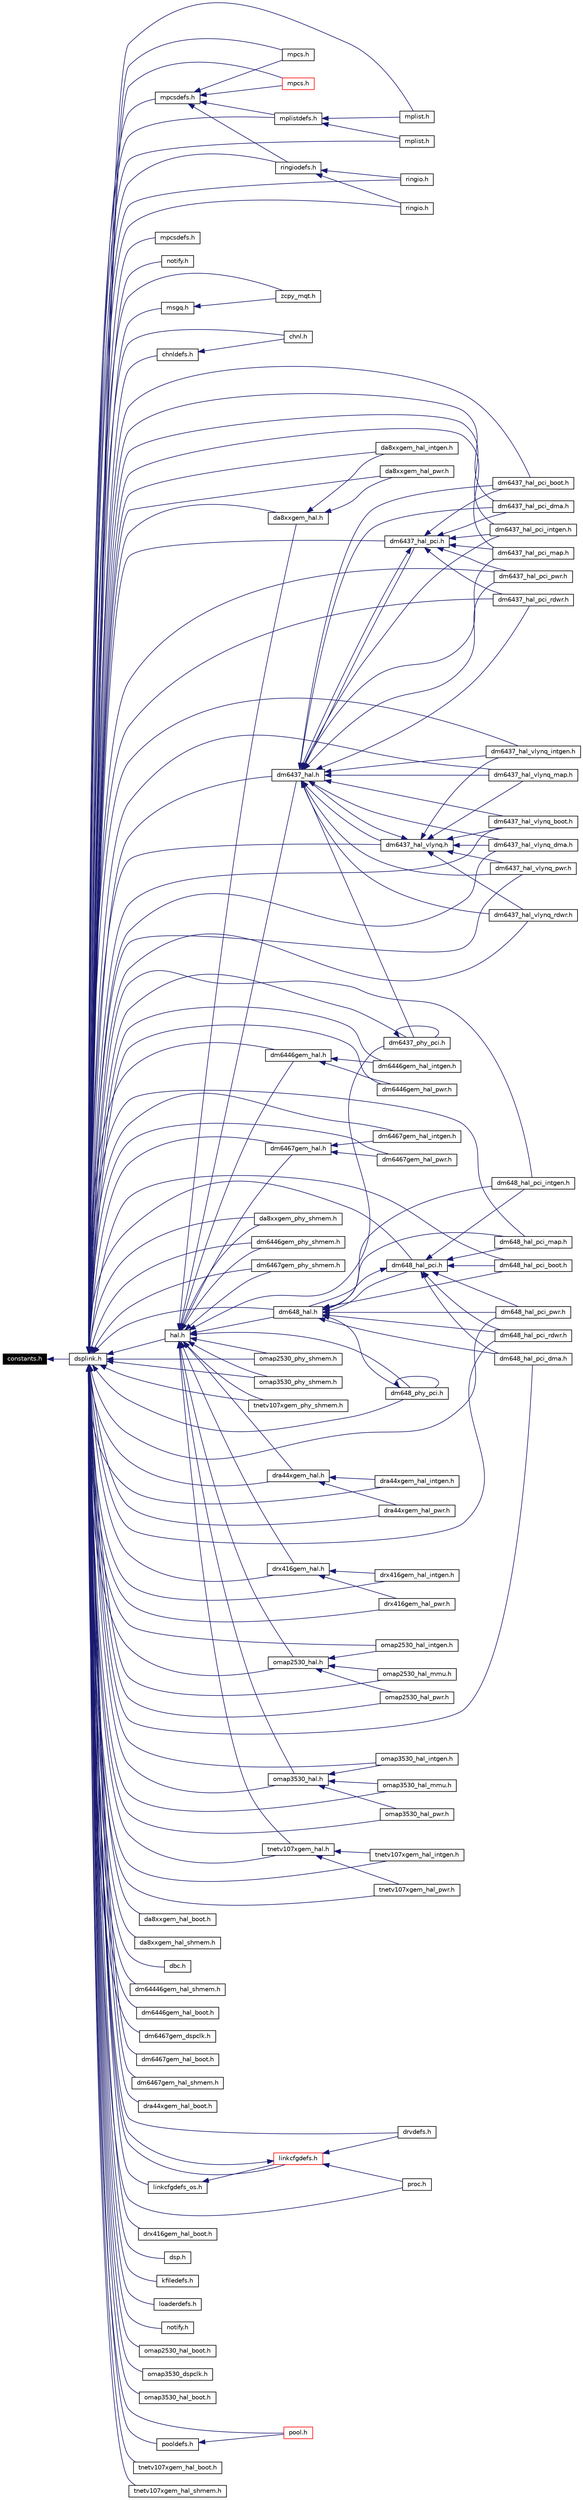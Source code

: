 digraph G
{
  edge [fontname="Helvetica",fontsize=10,labelfontname="Helvetica",labelfontsize=10];
  node [fontname="Helvetica",fontsize=10,shape=record];
  rankdir=LR;
  Node1 [label="constants.h",height=0.2,width=0.4,color="white", fillcolor="black", style="filled" fontcolor="white"];
  Node1 -> Node2 [dir=back,color="midnightblue",fontsize=10,style="solid",fontname="Helvetica"];
  Node2 [label="dsplink.h",height=0.2,width=0.4,color="black", fillcolor="white", style="filled",URL="$gpp_2inc_2dsplink_8h.html"];
  Node2 -> Node3 [dir=back,color="midnightblue",fontsize=10,style="solid",fontname="Helvetica"];
  Node3 [label="mpcs.h",height=0.2,width=0.4,color="black", fillcolor="white", style="filled",URL="$dsp_2inc_2mpcs_8h.html"];
  Node2 -> Node4 [dir=back,color="midnightblue",fontsize=10,style="solid",fontname="Helvetica"];
  Node4 [label="mpcsdefs.h",height=0.2,width=0.4,color="black", fillcolor="white", style="filled",URL="$dsp_2inc_2mpcsdefs_8h.html"];
  Node2 -> Node5 [dir=back,color="midnightblue",fontsize=10,style="solid",fontname="Helvetica"];
  Node5 [label="mplist.h",height=0.2,width=0.4,color="black", fillcolor="white", style="filled",URL="$dsp_2inc_2mplist_8h.html"];
  Node2 -> Node6 [dir=back,color="midnightblue",fontsize=10,style="solid",fontname="Helvetica"];
  Node6 [label="notify.h",height=0.2,width=0.4,color="black", fillcolor="white", style="filled",URL="$dsp_2inc_2notify_8h.html"];
  Node2 -> Node7 [dir=back,color="midnightblue",fontsize=10,style="solid",fontname="Helvetica"];
  Node7 [label="ringio.h",height=0.2,width=0.4,color="black", fillcolor="white", style="filled",URL="$dsp_2inc_2ringio_8h.html"];
  Node2 -> Node8 [dir=back,color="midnightblue",fontsize=10,style="solid",fontname="Helvetica"];
  Node8 [label="zcpy_mqt.h",height=0.2,width=0.4,color="black", fillcolor="white", style="filled",URL="$zcpy__mqt_8h.html"];
  Node2 -> Node9 [dir=back,color="midnightblue",fontsize=10,style="solid",fontname="Helvetica"];
  Node9 [label="chnl.h",height=0.2,width=0.4,color="black", fillcolor="white", style="filled",URL="$chnl_8h.html"];
  Node2 -> Node10 [dir=back,color="midnightblue",fontsize=10,style="solid",fontname="Helvetica"];
  Node10 [label="chnldefs.h",height=0.2,width=0.4,color="black", fillcolor="white", style="filled",URL="$chnldefs_8h.html"];
  Node10 -> Node9 [dir=back,color="midnightblue",fontsize=10,style="solid",fontname="Helvetica"];
  Node2 -> Node11 [dir=back,color="midnightblue",fontsize=10,style="solid",fontname="Helvetica"];
  Node11 [label="da8xxgem_hal.h",height=0.2,width=0.4,color="black", fillcolor="white", style="filled",URL="$da8xxgem__hal_8h.html"];
  Node11 -> Node12 [dir=back,color="midnightblue",fontsize=10,style="solid",fontname="Helvetica"];
  Node12 [label="da8xxgem_hal_intgen.h",height=0.2,width=0.4,color="black", fillcolor="white", style="filled",URL="$da8xxgem__hal__intgen_8h.html"];
  Node11 -> Node13 [dir=back,color="midnightblue",fontsize=10,style="solid",fontname="Helvetica"];
  Node13 [label="da8xxgem_hal_pwr.h",height=0.2,width=0.4,color="black", fillcolor="white", style="filled",URL="$da8xxgem__hal__pwr_8h.html"];
  Node2 -> Node14 [dir=back,color="midnightblue",fontsize=10,style="solid",fontname="Helvetica"];
  Node14 [label="da8xxgem_hal_boot.h",height=0.2,width=0.4,color="black", fillcolor="white", style="filled",URL="$da8xxgem__hal__boot_8h.html"];
  Node2 -> Node12 [dir=back,color="midnightblue",fontsize=10,style="solid",fontname="Helvetica"];
  Node2 -> Node13 [dir=back,color="midnightblue",fontsize=10,style="solid",fontname="Helvetica"];
  Node2 -> Node15 [dir=back,color="midnightblue",fontsize=10,style="solid",fontname="Helvetica"];
  Node15 [label="da8xxgem_hal_shmem.h",height=0.2,width=0.4,color="black", fillcolor="white", style="filled",URL="$da8xxgem__hal__shmem_8h.html"];
  Node2 -> Node16 [dir=back,color="midnightblue",fontsize=10,style="solid",fontname="Helvetica"];
  Node16 [label="da8xxgem_phy_shmem.h",height=0.2,width=0.4,color="black", fillcolor="white", style="filled",URL="$da8xxgem__phy__shmem_8h.html"];
  Node2 -> Node17 [dir=back,color="midnightblue",fontsize=10,style="solid",fontname="Helvetica"];
  Node17 [label="dbc.h",height=0.2,width=0.4,color="black", fillcolor="white", style="filled",URL="$gpp_2inc_2dbc_8h.html"];
  Node2 -> Node18 [dir=back,color="midnightblue",fontsize=10,style="solid",fontname="Helvetica"];
  Node18 [label="dm6437_hal.h",height=0.2,width=0.4,color="black", fillcolor="white", style="filled",URL="$dm6437__hal_8h.html"];
  Node18 -> Node19 [dir=back,color="midnightblue",fontsize=10,style="solid",fontname="Helvetica"];
  Node19 [label="dm6437_hal_pci.h",height=0.2,width=0.4,color="black", fillcolor="white", style="filled",URL="$dm6437__hal__pci_8h.html"];
  Node19 -> Node18 [dir=back,color="midnightblue",fontsize=10,style="solid",fontname="Helvetica"];
  Node19 -> Node20 [dir=back,color="midnightblue",fontsize=10,style="solid",fontname="Helvetica"];
  Node20 [label="dm6437_hal_pci_boot.h",height=0.2,width=0.4,color="black", fillcolor="white", style="filled",URL="$dm6437__hal__pci__boot_8h.html"];
  Node19 -> Node21 [dir=back,color="midnightblue",fontsize=10,style="solid",fontname="Helvetica"];
  Node21 [label="dm6437_hal_pci_dma.h",height=0.2,width=0.4,color="black", fillcolor="white", style="filled",URL="$dm6437__hal__pci__dma_8h.html"];
  Node19 -> Node22 [dir=back,color="midnightblue",fontsize=10,style="solid",fontname="Helvetica"];
  Node22 [label="dm6437_hal_pci_intgen.h",height=0.2,width=0.4,color="black", fillcolor="white", style="filled",URL="$dm6437__hal__pci__intgen_8h.html"];
  Node19 -> Node23 [dir=back,color="midnightblue",fontsize=10,style="solid",fontname="Helvetica"];
  Node23 [label="dm6437_hal_pci_map.h",height=0.2,width=0.4,color="black", fillcolor="white", style="filled",URL="$dm6437__hal__pci__map_8h.html"];
  Node19 -> Node24 [dir=back,color="midnightblue",fontsize=10,style="solid",fontname="Helvetica"];
  Node24 [label="dm6437_hal_pci_pwr.h",height=0.2,width=0.4,color="black", fillcolor="white", style="filled",URL="$dm6437__hal__pci__pwr_8h.html"];
  Node19 -> Node25 [dir=back,color="midnightblue",fontsize=10,style="solid",fontname="Helvetica"];
  Node25 [label="dm6437_hal_pci_rdwr.h",height=0.2,width=0.4,color="black", fillcolor="white", style="filled",URL="$dm6437__hal__pci__rdwr_8h.html"];
  Node18 -> Node20 [dir=back,color="midnightblue",fontsize=10,style="solid",fontname="Helvetica"];
  Node18 -> Node21 [dir=back,color="midnightblue",fontsize=10,style="solid",fontname="Helvetica"];
  Node18 -> Node22 [dir=back,color="midnightblue",fontsize=10,style="solid",fontname="Helvetica"];
  Node18 -> Node23 [dir=back,color="midnightblue",fontsize=10,style="solid",fontname="Helvetica"];
  Node18 -> Node24 [dir=back,color="midnightblue",fontsize=10,style="solid",fontname="Helvetica"];
  Node18 -> Node25 [dir=back,color="midnightblue",fontsize=10,style="solid",fontname="Helvetica"];
  Node18 -> Node26 [dir=back,color="midnightblue",fontsize=10,style="solid",fontname="Helvetica"];
  Node26 [label="dm6437_hal_vlynq.h",height=0.2,width=0.4,color="black", fillcolor="white", style="filled",URL="$dm6437__hal__vlynq_8h.html"];
  Node26 -> Node18 [dir=back,color="midnightblue",fontsize=10,style="solid",fontname="Helvetica"];
  Node26 -> Node27 [dir=back,color="midnightblue",fontsize=10,style="solid",fontname="Helvetica"];
  Node27 [label="dm6437_hal_vlynq_boot.h",height=0.2,width=0.4,color="black", fillcolor="white", style="filled",URL="$dm6437__hal__vlynq__boot_8h.html"];
  Node26 -> Node28 [dir=back,color="midnightblue",fontsize=10,style="solid",fontname="Helvetica"];
  Node28 [label="dm6437_hal_vlynq_dma.h",height=0.2,width=0.4,color="black", fillcolor="white", style="filled",URL="$dm6437__hal__vlynq__dma_8h.html"];
  Node26 -> Node29 [dir=back,color="midnightblue",fontsize=10,style="solid",fontname="Helvetica"];
  Node29 [label="dm6437_hal_vlynq_intgen.h",height=0.2,width=0.4,color="black", fillcolor="white", style="filled",URL="$dm6437__hal__vlynq__intgen_8h.html"];
  Node26 -> Node30 [dir=back,color="midnightblue",fontsize=10,style="solid",fontname="Helvetica"];
  Node30 [label="dm6437_hal_vlynq_map.h",height=0.2,width=0.4,color="black", fillcolor="white", style="filled",URL="$dm6437__hal__vlynq__map_8h.html"];
  Node26 -> Node31 [dir=back,color="midnightblue",fontsize=10,style="solid",fontname="Helvetica"];
  Node31 [label="dm6437_hal_vlynq_pwr.h",height=0.2,width=0.4,color="black", fillcolor="white", style="filled",URL="$dm6437__hal__vlynq__pwr_8h.html"];
  Node26 -> Node32 [dir=back,color="midnightblue",fontsize=10,style="solid",fontname="Helvetica"];
  Node32 [label="dm6437_hal_vlynq_rdwr.h",height=0.2,width=0.4,color="black", fillcolor="white", style="filled",URL="$dm6437__hal__vlynq__rdwr_8h.html"];
  Node18 -> Node27 [dir=back,color="midnightblue",fontsize=10,style="solid",fontname="Helvetica"];
  Node18 -> Node28 [dir=back,color="midnightblue",fontsize=10,style="solid",fontname="Helvetica"];
  Node18 -> Node29 [dir=back,color="midnightblue",fontsize=10,style="solid",fontname="Helvetica"];
  Node18 -> Node30 [dir=back,color="midnightblue",fontsize=10,style="solid",fontname="Helvetica"];
  Node18 -> Node31 [dir=back,color="midnightblue",fontsize=10,style="solid",fontname="Helvetica"];
  Node18 -> Node32 [dir=back,color="midnightblue",fontsize=10,style="solid",fontname="Helvetica"];
  Node18 -> Node33 [dir=back,color="midnightblue",fontsize=10,style="solid",fontname="Helvetica"];
  Node33 [label="dm6437_phy_pci.h",height=0.2,width=0.4,color="black", fillcolor="white", style="filled",URL="$dm6437__phy__pci_8h.html"];
  Node33 -> Node33 [dir=back,color="midnightblue",fontsize=10,style="solid",fontname="Helvetica"];
  Node2 -> Node19 [dir=back,color="midnightblue",fontsize=10,style="solid",fontname="Helvetica"];
  Node2 -> Node20 [dir=back,color="midnightblue",fontsize=10,style="solid",fontname="Helvetica"];
  Node2 -> Node21 [dir=back,color="midnightblue",fontsize=10,style="solid",fontname="Helvetica"];
  Node2 -> Node22 [dir=back,color="midnightblue",fontsize=10,style="solid",fontname="Helvetica"];
  Node2 -> Node23 [dir=back,color="midnightblue",fontsize=10,style="solid",fontname="Helvetica"];
  Node2 -> Node24 [dir=back,color="midnightblue",fontsize=10,style="solid",fontname="Helvetica"];
  Node2 -> Node25 [dir=back,color="midnightblue",fontsize=10,style="solid",fontname="Helvetica"];
  Node2 -> Node26 [dir=back,color="midnightblue",fontsize=10,style="solid",fontname="Helvetica"];
  Node2 -> Node27 [dir=back,color="midnightblue",fontsize=10,style="solid",fontname="Helvetica"];
  Node2 -> Node28 [dir=back,color="midnightblue",fontsize=10,style="solid",fontname="Helvetica"];
  Node2 -> Node29 [dir=back,color="midnightblue",fontsize=10,style="solid",fontname="Helvetica"];
  Node2 -> Node30 [dir=back,color="midnightblue",fontsize=10,style="solid",fontname="Helvetica"];
  Node2 -> Node31 [dir=back,color="midnightblue",fontsize=10,style="solid",fontname="Helvetica"];
  Node2 -> Node32 [dir=back,color="midnightblue",fontsize=10,style="solid",fontname="Helvetica"];
  Node2 -> Node33 [dir=back,color="midnightblue",fontsize=10,style="solid",fontname="Helvetica"];
  Node2 -> Node34 [dir=back,color="midnightblue",fontsize=10,style="solid",fontname="Helvetica"];
  Node34 [label="dm64446gem_hal_shmem.h",height=0.2,width=0.4,color="black", fillcolor="white", style="filled",URL="$dm64446gem__hal__shmem_8h.html"];
  Node2 -> Node35 [dir=back,color="midnightblue",fontsize=10,style="solid",fontname="Helvetica"];
  Node35 [label="dm6446gem_hal.h",height=0.2,width=0.4,color="black", fillcolor="white", style="filled",URL="$dm6446gem__hal_8h.html"];
  Node35 -> Node36 [dir=back,color="midnightblue",fontsize=10,style="solid",fontname="Helvetica"];
  Node36 [label="dm6446gem_hal_intgen.h",height=0.2,width=0.4,color="black", fillcolor="white", style="filled",URL="$dm6446gem__hal__intgen_8h.html"];
  Node35 -> Node37 [dir=back,color="midnightblue",fontsize=10,style="solid",fontname="Helvetica"];
  Node37 [label="dm6446gem_hal_pwr.h",height=0.2,width=0.4,color="black", fillcolor="white", style="filled",URL="$dm6446gem__hal__pwr_8h.html"];
  Node2 -> Node38 [dir=back,color="midnightblue",fontsize=10,style="solid",fontname="Helvetica"];
  Node38 [label="dm6446gem_hal_boot.h",height=0.2,width=0.4,color="black", fillcolor="white", style="filled",URL="$dm6446gem__hal__boot_8h.html"];
  Node2 -> Node36 [dir=back,color="midnightblue",fontsize=10,style="solid",fontname="Helvetica"];
  Node2 -> Node37 [dir=back,color="midnightblue",fontsize=10,style="solid",fontname="Helvetica"];
  Node2 -> Node39 [dir=back,color="midnightblue",fontsize=10,style="solid",fontname="Helvetica"];
  Node39 [label="dm6446gem_phy_shmem.h",height=0.2,width=0.4,color="black", fillcolor="white", style="filled",URL="$dm6446gem__phy__shmem_8h.html"];
  Node2 -> Node40 [dir=back,color="midnightblue",fontsize=10,style="solid",fontname="Helvetica"];
  Node40 [label="dm6467gem_dspclk.h",height=0.2,width=0.4,color="black", fillcolor="white", style="filled",URL="$dm6467gem__dspclk_8h.html"];
  Node2 -> Node41 [dir=back,color="midnightblue",fontsize=10,style="solid",fontname="Helvetica"];
  Node41 [label="dm6467gem_hal.h",height=0.2,width=0.4,color="black", fillcolor="white", style="filled",URL="$dm6467gem__hal_8h.html"];
  Node41 -> Node42 [dir=back,color="midnightblue",fontsize=10,style="solid",fontname="Helvetica"];
  Node42 [label="dm6467gem_hal_intgen.h",height=0.2,width=0.4,color="black", fillcolor="white", style="filled",URL="$dm6467gem__hal__intgen_8h.html"];
  Node41 -> Node43 [dir=back,color="midnightblue",fontsize=10,style="solid",fontname="Helvetica"];
  Node43 [label="dm6467gem_hal_pwr.h",height=0.2,width=0.4,color="black", fillcolor="white", style="filled",URL="$dm6467gem__hal__pwr_8h.html"];
  Node2 -> Node44 [dir=back,color="midnightblue",fontsize=10,style="solid",fontname="Helvetica"];
  Node44 [label="dm6467gem_hal_boot.h",height=0.2,width=0.4,color="black", fillcolor="white", style="filled",URL="$dm6467gem__hal__boot_8h.html"];
  Node2 -> Node42 [dir=back,color="midnightblue",fontsize=10,style="solid",fontname="Helvetica"];
  Node2 -> Node43 [dir=back,color="midnightblue",fontsize=10,style="solid",fontname="Helvetica"];
  Node2 -> Node45 [dir=back,color="midnightblue",fontsize=10,style="solid",fontname="Helvetica"];
  Node45 [label="dm6467gem_hal_shmem.h",height=0.2,width=0.4,color="black", fillcolor="white", style="filled",URL="$dm6467gem__hal__shmem_8h.html"];
  Node2 -> Node46 [dir=back,color="midnightblue",fontsize=10,style="solid",fontname="Helvetica"];
  Node46 [label="dm6467gem_phy_shmem.h",height=0.2,width=0.4,color="black", fillcolor="white", style="filled",URL="$dm6467gem__phy__shmem_8h.html"];
  Node2 -> Node47 [dir=back,color="midnightblue",fontsize=10,style="solid",fontname="Helvetica"];
  Node47 [label="dm648_hal.h",height=0.2,width=0.4,color="black", fillcolor="white", style="filled",URL="$dm648__hal_8h.html"];
  Node47 -> Node48 [dir=back,color="midnightblue",fontsize=10,style="solid",fontname="Helvetica"];
  Node48 [label="dm648_hal_pci.h",height=0.2,width=0.4,color="black", fillcolor="white", style="filled",URL="$dm648__hal__pci_8h.html"];
  Node48 -> Node47 [dir=back,color="midnightblue",fontsize=10,style="solid",fontname="Helvetica"];
  Node48 -> Node49 [dir=back,color="midnightblue",fontsize=10,style="solid",fontname="Helvetica"];
  Node49 [label="dm648_hal_pci_boot.h",height=0.2,width=0.4,color="black", fillcolor="white", style="filled",URL="$dm648__hal__pci__boot_8h.html"];
  Node48 -> Node50 [dir=back,color="midnightblue",fontsize=10,style="solid",fontname="Helvetica"];
  Node50 [label="dm648_hal_pci_dma.h",height=0.2,width=0.4,color="black", fillcolor="white", style="filled",URL="$dm648__hal__pci__dma_8h.html"];
  Node48 -> Node51 [dir=back,color="midnightblue",fontsize=10,style="solid",fontname="Helvetica"];
  Node51 [label="dm648_hal_pci_intgen.h",height=0.2,width=0.4,color="black", fillcolor="white", style="filled",URL="$dm648__hal__pci__intgen_8h.html"];
  Node48 -> Node52 [dir=back,color="midnightblue",fontsize=10,style="solid",fontname="Helvetica"];
  Node52 [label="dm648_hal_pci_map.h",height=0.2,width=0.4,color="black", fillcolor="white", style="filled",URL="$dm648__hal__pci__map_8h.html"];
  Node48 -> Node53 [dir=back,color="midnightblue",fontsize=10,style="solid",fontname="Helvetica"];
  Node53 [label="dm648_hal_pci_pwr.h",height=0.2,width=0.4,color="black", fillcolor="white", style="filled",URL="$dm648__hal__pci__pwr_8h.html"];
  Node48 -> Node54 [dir=back,color="midnightblue",fontsize=10,style="solid",fontname="Helvetica"];
  Node54 [label="dm648_hal_pci_rdwr.h",height=0.2,width=0.4,color="black", fillcolor="white", style="filled",URL="$dm648__hal__pci__rdwr_8h.html"];
  Node47 -> Node49 [dir=back,color="midnightblue",fontsize=10,style="solid",fontname="Helvetica"];
  Node47 -> Node50 [dir=back,color="midnightblue",fontsize=10,style="solid",fontname="Helvetica"];
  Node47 -> Node51 [dir=back,color="midnightblue",fontsize=10,style="solid",fontname="Helvetica"];
  Node47 -> Node52 [dir=back,color="midnightblue",fontsize=10,style="solid",fontname="Helvetica"];
  Node47 -> Node53 [dir=back,color="midnightblue",fontsize=10,style="solid",fontname="Helvetica"];
  Node47 -> Node54 [dir=back,color="midnightblue",fontsize=10,style="solid",fontname="Helvetica"];
  Node47 -> Node55 [dir=back,color="midnightblue",fontsize=10,style="solid",fontname="Helvetica"];
  Node55 [label="dm648_phy_pci.h",height=0.2,width=0.4,color="black", fillcolor="white", style="filled",URL="$dm648__phy__pci_8h.html"];
  Node55 -> Node55 [dir=back,color="midnightblue",fontsize=10,style="solid",fontname="Helvetica"];
  Node2 -> Node48 [dir=back,color="midnightblue",fontsize=10,style="solid",fontname="Helvetica"];
  Node2 -> Node49 [dir=back,color="midnightblue",fontsize=10,style="solid",fontname="Helvetica"];
  Node2 -> Node50 [dir=back,color="midnightblue",fontsize=10,style="solid",fontname="Helvetica"];
  Node2 -> Node51 [dir=back,color="midnightblue",fontsize=10,style="solid",fontname="Helvetica"];
  Node2 -> Node52 [dir=back,color="midnightblue",fontsize=10,style="solid",fontname="Helvetica"];
  Node2 -> Node53 [dir=back,color="midnightblue",fontsize=10,style="solid",fontname="Helvetica"];
  Node2 -> Node54 [dir=back,color="midnightblue",fontsize=10,style="solid",fontname="Helvetica"];
  Node2 -> Node55 [dir=back,color="midnightblue",fontsize=10,style="solid",fontname="Helvetica"];
  Node2 -> Node56 [dir=back,color="midnightblue",fontsize=10,style="solid",fontname="Helvetica"];
  Node56 [label="dra44xgem_hal.h",height=0.2,width=0.4,color="black", fillcolor="white", style="filled",URL="$dra44xgem__hal_8h.html"];
  Node56 -> Node57 [dir=back,color="midnightblue",fontsize=10,style="solid",fontname="Helvetica"];
  Node57 [label="dra44xgem_hal_intgen.h",height=0.2,width=0.4,color="black", fillcolor="white", style="filled",URL="$dra44xgem__hal__intgen_8h.html"];
  Node56 -> Node58 [dir=back,color="midnightblue",fontsize=10,style="solid",fontname="Helvetica"];
  Node58 [label="dra44xgem_hal_pwr.h",height=0.2,width=0.4,color="black", fillcolor="white", style="filled",URL="$dra44xgem__hal__pwr_8h.html"];
  Node2 -> Node59 [dir=back,color="midnightblue",fontsize=10,style="solid",fontname="Helvetica"];
  Node59 [label="dra44xgem_hal_boot.h",height=0.2,width=0.4,color="black", fillcolor="white", style="filled",URL="$dra44xgem__hal__boot_8h.html"];
  Node2 -> Node57 [dir=back,color="midnightblue",fontsize=10,style="solid",fontname="Helvetica"];
  Node2 -> Node58 [dir=back,color="midnightblue",fontsize=10,style="solid",fontname="Helvetica"];
  Node2 -> Node60 [dir=back,color="midnightblue",fontsize=10,style="solid",fontname="Helvetica"];
  Node60 [label="drvdefs.h",height=0.2,width=0.4,color="black", fillcolor="white", style="filled",URL="$drvdefs_8h.html"];
  Node2 -> Node61 [dir=back,color="midnightblue",fontsize=10,style="solid",fontname="Helvetica"];
  Node61 [label="drx416gem_hal.h",height=0.2,width=0.4,color="black", fillcolor="white", style="filled",URL="$drx416gem__hal_8h.html"];
  Node61 -> Node62 [dir=back,color="midnightblue",fontsize=10,style="solid",fontname="Helvetica"];
  Node62 [label="drx416gem_hal_intgen.h",height=0.2,width=0.4,color="black", fillcolor="white", style="filled",URL="$drx416gem__hal__intgen_8h.html"];
  Node61 -> Node63 [dir=back,color="midnightblue",fontsize=10,style="solid",fontname="Helvetica"];
  Node63 [label="drx416gem_hal_pwr.h",height=0.2,width=0.4,color="black", fillcolor="white", style="filled",URL="$drx416gem__hal__pwr_8h.html"];
  Node2 -> Node64 [dir=back,color="midnightblue",fontsize=10,style="solid",fontname="Helvetica"];
  Node64 [label="drx416gem_hal_boot.h",height=0.2,width=0.4,color="black", fillcolor="white", style="filled",URL="$drx416gem__hal__boot_8h.html"];
  Node2 -> Node62 [dir=back,color="midnightblue",fontsize=10,style="solid",fontname="Helvetica"];
  Node2 -> Node63 [dir=back,color="midnightblue",fontsize=10,style="solid",fontname="Helvetica"];
  Node2 -> Node65 [dir=back,color="midnightblue",fontsize=10,style="solid",fontname="Helvetica"];
  Node65 [label="dsp.h",height=0.2,width=0.4,color="black", fillcolor="white", style="filled",URL="$dsp_8h.html"];
  Node2 -> Node66 [dir=back,color="midnightblue",fontsize=10,style="solid",fontname="Helvetica"];
  Node66 [label="hal.h",height=0.2,width=0.4,color="black", fillcolor="white", style="filled",URL="$hal_8h.html"];
  Node66 -> Node11 [dir=back,color="midnightblue",fontsize=10,style="solid",fontname="Helvetica"];
  Node66 -> Node16 [dir=back,color="midnightblue",fontsize=10,style="solid",fontname="Helvetica"];
  Node66 -> Node18 [dir=back,color="midnightblue",fontsize=10,style="solid",fontname="Helvetica"];
  Node66 -> Node33 [dir=back,color="midnightblue",fontsize=10,style="solid",fontname="Helvetica"];
  Node66 -> Node35 [dir=back,color="midnightblue",fontsize=10,style="solid",fontname="Helvetica"];
  Node66 -> Node39 [dir=back,color="midnightblue",fontsize=10,style="solid",fontname="Helvetica"];
  Node66 -> Node41 [dir=back,color="midnightblue",fontsize=10,style="solid",fontname="Helvetica"];
  Node66 -> Node46 [dir=back,color="midnightblue",fontsize=10,style="solid",fontname="Helvetica"];
  Node66 -> Node47 [dir=back,color="midnightblue",fontsize=10,style="solid",fontname="Helvetica"];
  Node66 -> Node55 [dir=back,color="midnightblue",fontsize=10,style="solid",fontname="Helvetica"];
  Node66 -> Node56 [dir=back,color="midnightblue",fontsize=10,style="solid",fontname="Helvetica"];
  Node66 -> Node61 [dir=back,color="midnightblue",fontsize=10,style="solid",fontname="Helvetica"];
  Node66 -> Node67 [dir=back,color="midnightblue",fontsize=10,style="solid",fontname="Helvetica"];
  Node67 [label="omap2530_hal.h",height=0.2,width=0.4,color="black", fillcolor="white", style="filled",URL="$omap2530__hal_8h.html"];
  Node67 -> Node68 [dir=back,color="midnightblue",fontsize=10,style="solid",fontname="Helvetica"];
  Node68 [label="omap2530_hal_intgen.h",height=0.2,width=0.4,color="black", fillcolor="white", style="filled",URL="$omap2530__hal__intgen_8h.html"];
  Node67 -> Node69 [dir=back,color="midnightblue",fontsize=10,style="solid",fontname="Helvetica"];
  Node69 [label="omap2530_hal_mmu.h",height=0.2,width=0.4,color="black", fillcolor="white", style="filled",URL="$omap2530__hal__mmu_8h.html"];
  Node67 -> Node70 [dir=back,color="midnightblue",fontsize=10,style="solid",fontname="Helvetica"];
  Node70 [label="omap2530_hal_pwr.h",height=0.2,width=0.4,color="black", fillcolor="white", style="filled",URL="$omap2530__hal__pwr_8h.html"];
  Node66 -> Node71 [dir=back,color="midnightblue",fontsize=10,style="solid",fontname="Helvetica"];
  Node71 [label="omap2530_phy_shmem.h",height=0.2,width=0.4,color="black", fillcolor="white", style="filled",URL="$omap2530__phy__shmem_8h.html"];
  Node66 -> Node72 [dir=back,color="midnightblue",fontsize=10,style="solid",fontname="Helvetica"];
  Node72 [label="omap3530_hal.h",height=0.2,width=0.4,color="black", fillcolor="white", style="filled",URL="$omap3530__hal_8h.html"];
  Node72 -> Node73 [dir=back,color="midnightblue",fontsize=10,style="solid",fontname="Helvetica"];
  Node73 [label="omap3530_hal_intgen.h",height=0.2,width=0.4,color="black", fillcolor="white", style="filled",URL="$omap3530__hal__intgen_8h.html"];
  Node72 -> Node74 [dir=back,color="midnightblue",fontsize=10,style="solid",fontname="Helvetica"];
  Node74 [label="omap3530_hal_mmu.h",height=0.2,width=0.4,color="black", fillcolor="white", style="filled",URL="$omap3530__hal__mmu_8h.html"];
  Node72 -> Node75 [dir=back,color="midnightblue",fontsize=10,style="solid",fontname="Helvetica"];
  Node75 [label="omap3530_hal_pwr.h",height=0.2,width=0.4,color="black", fillcolor="white", style="filled",URL="$omap3530__hal__pwr_8h.html"];
  Node66 -> Node76 [dir=back,color="midnightblue",fontsize=10,style="solid",fontname="Helvetica"];
  Node76 [label="omap3530_phy_shmem.h",height=0.2,width=0.4,color="black", fillcolor="white", style="filled",URL="$omap3530__phy__shmem_8h.html"];
  Node66 -> Node77 [dir=back,color="midnightblue",fontsize=10,style="solid",fontname="Helvetica"];
  Node77 [label="tnetv107xgem_hal.h",height=0.2,width=0.4,color="black", fillcolor="white", style="filled",URL="$tnetv107xgem__hal_8h.html"];
  Node77 -> Node78 [dir=back,color="midnightblue",fontsize=10,style="solid",fontname="Helvetica"];
  Node78 [label="tnetv107xgem_hal_intgen.h",height=0.2,width=0.4,color="black", fillcolor="white", style="filled",URL="$tnetv107xgem__hal__intgen_8h.html"];
  Node77 -> Node79 [dir=back,color="midnightblue",fontsize=10,style="solid",fontname="Helvetica"];
  Node79 [label="tnetv107xgem_hal_pwr.h",height=0.2,width=0.4,color="black", fillcolor="white", style="filled",URL="$tnetv107xgem__hal__pwr_8h.html"];
  Node66 -> Node80 [dir=back,color="midnightblue",fontsize=10,style="solid",fontname="Helvetica"];
  Node80 [label="tnetv107xgem_phy_shmem.h",height=0.2,width=0.4,color="black", fillcolor="white", style="filled",URL="$tnetv107xgem__phy__shmem_8h.html"];
  Node2 -> Node81 [dir=back,color="midnightblue",fontsize=10,style="solid",fontname="Helvetica"];
  Node81 [label="kfiledefs.h",height=0.2,width=0.4,color="black", fillcolor="white", style="filled",URL="$kfiledefs_8h.html"];
  Node2 -> Node82 [dir=back,color="midnightblue",fontsize=10,style="solid",fontname="Helvetica"];
  Node82 [label="linkcfgdefs.h",height=0.2,width=0.4,color="red", fillcolor="white", style="filled",URL="$linkcfgdefs_8h.html"];
  Node82 -> Node60 [dir=back,color="midnightblue",fontsize=10,style="solid",fontname="Helvetica"];
  Node82 -> Node2 [dir=back,color="midnightblue",fontsize=10,style="solid",fontname="Helvetica"];
  Node82 -> Node83 [dir=back,color="midnightblue",fontsize=10,style="solid",fontname="Helvetica"];
  Node83 [label="proc.h",height=0.2,width=0.4,color="black", fillcolor="white", style="filled",URL="$proc_8h.html"];
  Node2 -> Node84 [dir=back,color="midnightblue",fontsize=10,style="solid",fontname="Helvetica"];
  Node84 [label="linkcfgdefs_os.h",height=0.2,width=0.4,color="black", fillcolor="white", style="filled",URL="$linkcfgdefs__os_8h.html"];
  Node84 -> Node82 [dir=back,color="midnightblue",fontsize=10,style="solid",fontname="Helvetica"];
  Node2 -> Node85 [dir=back,color="midnightblue",fontsize=10,style="solid",fontname="Helvetica"];
  Node85 [label="loaderdefs.h",height=0.2,width=0.4,color="black", fillcolor="white", style="filled",URL="$loaderdefs_8h.html"];
  Node2 -> Node86 [dir=back,color="midnightblue",fontsize=10,style="solid",fontname="Helvetica"];
  Node86 [label="mpcs.h",height=0.2,width=0.4,color="red", fillcolor="white", style="filled",URL="$gpp_2inc_2mpcs_8h.html"];
  Node2 -> Node87 [dir=back,color="midnightblue",fontsize=10,style="solid",fontname="Helvetica"];
  Node87 [label="mpcsdefs.h",height=0.2,width=0.4,color="black", fillcolor="white", style="filled",URL="$gpp_2inc_2mpcsdefs_8h.html"];
  Node87 -> Node3 [dir=back,color="midnightblue",fontsize=10,style="solid",fontname="Helvetica"];
  Node87 -> Node86 [dir=back,color="midnightblue",fontsize=10,style="solid",fontname="Helvetica"];
  Node87 -> Node88 [dir=back,color="midnightblue",fontsize=10,style="solid",fontname="Helvetica"];
  Node88 [label="mplistdefs.h",height=0.2,width=0.4,color="black", fillcolor="white", style="filled",URL="$gpp_2inc_2mplistdefs_8h.html"];
  Node88 -> Node5 [dir=back,color="midnightblue",fontsize=10,style="solid",fontname="Helvetica"];
  Node88 -> Node89 [dir=back,color="midnightblue",fontsize=10,style="solid",fontname="Helvetica"];
  Node89 [label="mplist.h",height=0.2,width=0.4,color="black", fillcolor="white", style="filled",URL="$gpp_2inc_2mplist_8h.html"];
  Node87 -> Node90 [dir=back,color="midnightblue",fontsize=10,style="solid",fontname="Helvetica"];
  Node90 [label="ringiodefs.h",height=0.2,width=0.4,color="black", fillcolor="white", style="filled",URL="$gpp_2inc_2ringiodefs_8h.html"];
  Node90 -> Node7 [dir=back,color="midnightblue",fontsize=10,style="solid",fontname="Helvetica"];
  Node90 -> Node91 [dir=back,color="midnightblue",fontsize=10,style="solid",fontname="Helvetica"];
  Node91 [label="ringio.h",height=0.2,width=0.4,color="black", fillcolor="white", style="filled",URL="$gpp_2inc_2ringio_8h.html"];
  Node2 -> Node89 [dir=back,color="midnightblue",fontsize=10,style="solid",fontname="Helvetica"];
  Node2 -> Node88 [dir=back,color="midnightblue",fontsize=10,style="solid",fontname="Helvetica"];
  Node2 -> Node92 [dir=back,color="midnightblue",fontsize=10,style="solid",fontname="Helvetica"];
  Node92 [label="msgq.h",height=0.2,width=0.4,color="black", fillcolor="white", style="filled",URL="$msgq_8h.html"];
  Node92 -> Node8 [dir=back,color="midnightblue",fontsize=10,style="solid",fontname="Helvetica"];
  Node2 -> Node93 [dir=back,color="midnightblue",fontsize=10,style="solid",fontname="Helvetica"];
  Node93 [label="notify.h",height=0.2,width=0.4,color="black", fillcolor="white", style="filled",URL="$gpp_2inc_2notify_8h.html"];
  Node2 -> Node67 [dir=back,color="midnightblue",fontsize=10,style="solid",fontname="Helvetica"];
  Node2 -> Node94 [dir=back,color="midnightblue",fontsize=10,style="solid",fontname="Helvetica"];
  Node94 [label="omap2530_hal_boot.h",height=0.2,width=0.4,color="black", fillcolor="white", style="filled",URL="$omap2530__hal__boot_8h.html"];
  Node2 -> Node68 [dir=back,color="midnightblue",fontsize=10,style="solid",fontname="Helvetica"];
  Node2 -> Node69 [dir=back,color="midnightblue",fontsize=10,style="solid",fontname="Helvetica"];
  Node2 -> Node70 [dir=back,color="midnightblue",fontsize=10,style="solid",fontname="Helvetica"];
  Node2 -> Node71 [dir=back,color="midnightblue",fontsize=10,style="solid",fontname="Helvetica"];
  Node2 -> Node95 [dir=back,color="midnightblue",fontsize=10,style="solid",fontname="Helvetica"];
  Node95 [label="omap3530_dspclk.h",height=0.2,width=0.4,color="black", fillcolor="white", style="filled",URL="$omap3530__dspclk_8h.html"];
  Node2 -> Node72 [dir=back,color="midnightblue",fontsize=10,style="solid",fontname="Helvetica"];
  Node2 -> Node96 [dir=back,color="midnightblue",fontsize=10,style="solid",fontname="Helvetica"];
  Node96 [label="omap3530_hal_boot.h",height=0.2,width=0.4,color="black", fillcolor="white", style="filled",URL="$omap3530__hal__boot_8h.html"];
  Node2 -> Node73 [dir=back,color="midnightblue",fontsize=10,style="solid",fontname="Helvetica"];
  Node2 -> Node74 [dir=back,color="midnightblue",fontsize=10,style="solid",fontname="Helvetica"];
  Node2 -> Node75 [dir=back,color="midnightblue",fontsize=10,style="solid",fontname="Helvetica"];
  Node2 -> Node76 [dir=back,color="midnightblue",fontsize=10,style="solid",fontname="Helvetica"];
  Node2 -> Node97 [dir=back,color="midnightblue",fontsize=10,style="solid",fontname="Helvetica"];
  Node97 [label="pool.h",height=0.2,width=0.4,color="red", fillcolor="white", style="filled",URL="$pool_8h.html"];
  Node2 -> Node98 [dir=back,color="midnightblue",fontsize=10,style="solid",fontname="Helvetica"];
  Node98 [label="pooldefs.h",height=0.2,width=0.4,color="black", fillcolor="white", style="filled",URL="$pooldefs_8h.html"];
  Node98 -> Node97 [dir=back,color="midnightblue",fontsize=10,style="solid",fontname="Helvetica"];
  Node2 -> Node83 [dir=back,color="midnightblue",fontsize=10,style="solid",fontname="Helvetica"];
  Node2 -> Node91 [dir=back,color="midnightblue",fontsize=10,style="solid",fontname="Helvetica"];
  Node2 -> Node90 [dir=back,color="midnightblue",fontsize=10,style="solid",fontname="Helvetica"];
  Node2 -> Node77 [dir=back,color="midnightblue",fontsize=10,style="solid",fontname="Helvetica"];
  Node2 -> Node99 [dir=back,color="midnightblue",fontsize=10,style="solid",fontname="Helvetica"];
  Node99 [label="tnetv107xgem_hal_boot.h",height=0.2,width=0.4,color="black", fillcolor="white", style="filled",URL="$tnetv107xgem__hal__boot_8h.html"];
  Node2 -> Node78 [dir=back,color="midnightblue",fontsize=10,style="solid",fontname="Helvetica"];
  Node2 -> Node79 [dir=back,color="midnightblue",fontsize=10,style="solid",fontname="Helvetica"];
  Node2 -> Node100 [dir=back,color="midnightblue",fontsize=10,style="solid",fontname="Helvetica"];
  Node100 [label="tnetv107xgem_hal_shmem.h",height=0.2,width=0.4,color="black", fillcolor="white", style="filled",URL="$tnetv107xgem__hal__shmem_8h.html"];
  Node2 -> Node80 [dir=back,color="midnightblue",fontsize=10,style="solid",fontname="Helvetica"];
}
